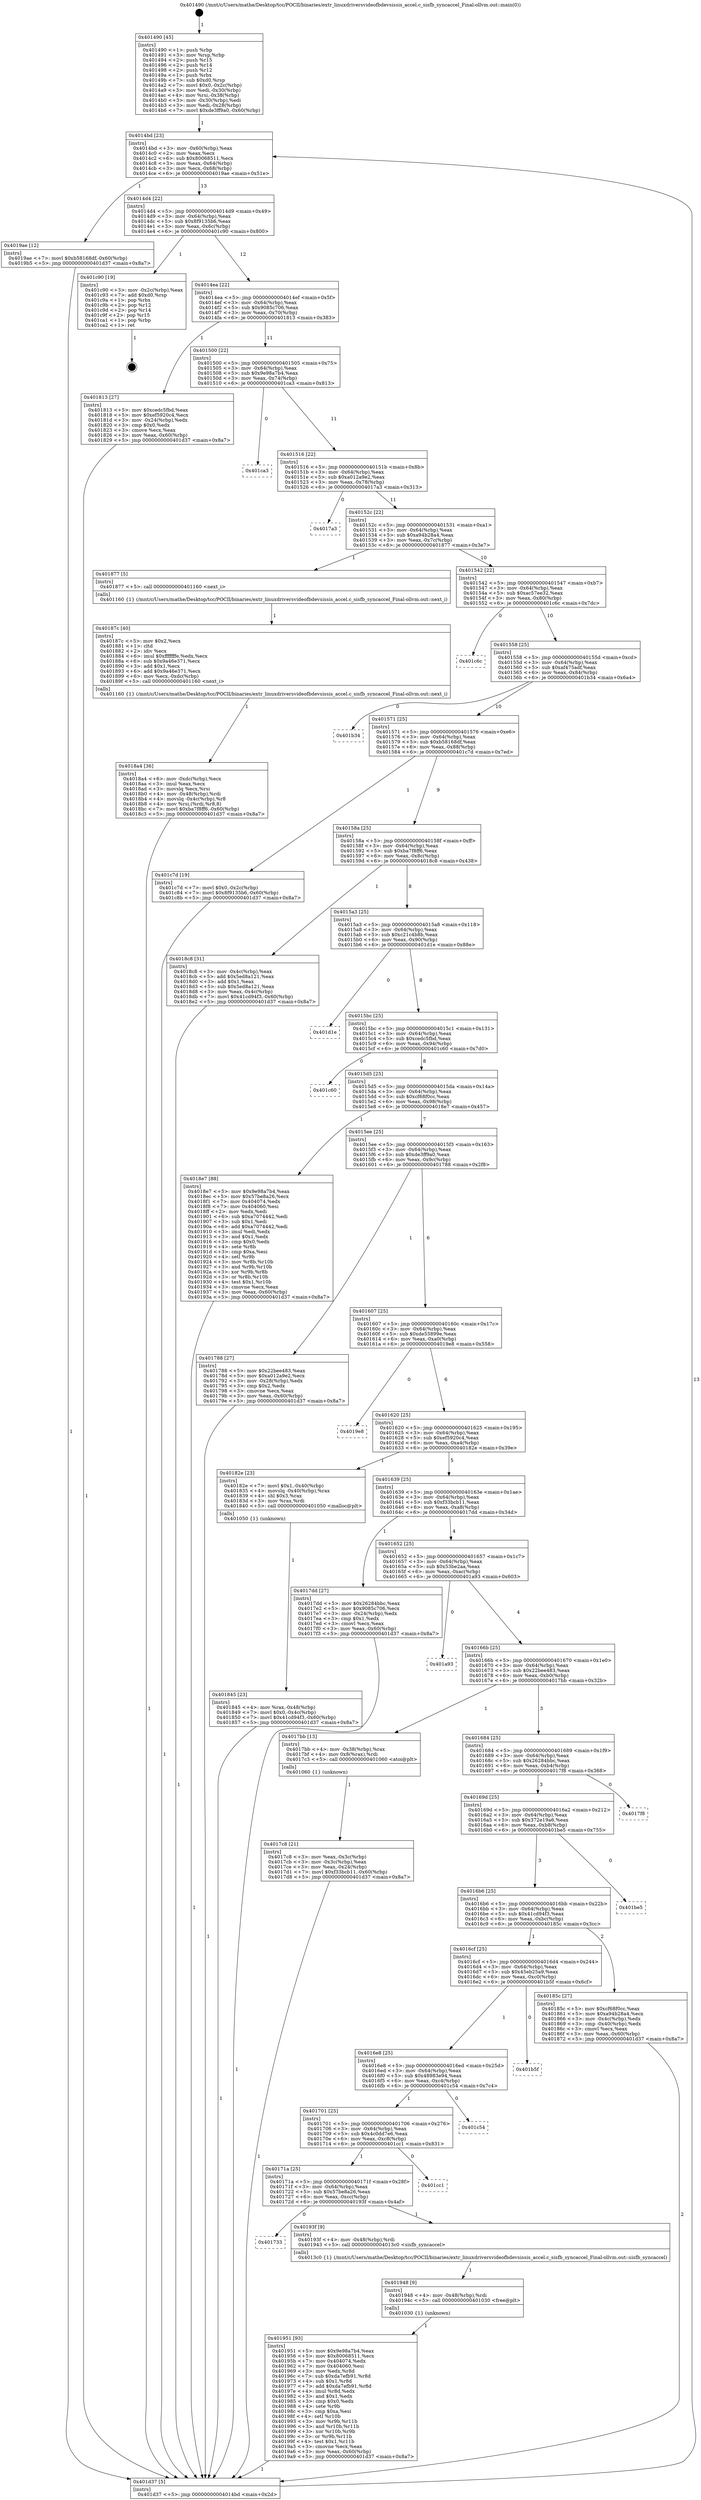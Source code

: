 digraph "0x401490" {
  label = "0x401490 (/mnt/c/Users/mathe/Desktop/tcc/POCII/binaries/extr_linuxdriversvideofbdevsissis_accel.c_sisfb_syncaccel_Final-ollvm.out::main(0))"
  labelloc = "t"
  node[shape=record]

  Entry [label="",width=0.3,height=0.3,shape=circle,fillcolor=black,style=filled]
  "0x4014bd" [label="{
     0x4014bd [23]\l
     | [instrs]\l
     &nbsp;&nbsp;0x4014bd \<+3\>: mov -0x60(%rbp),%eax\l
     &nbsp;&nbsp;0x4014c0 \<+2\>: mov %eax,%ecx\l
     &nbsp;&nbsp;0x4014c2 \<+6\>: sub $0x80068511,%ecx\l
     &nbsp;&nbsp;0x4014c8 \<+3\>: mov %eax,-0x64(%rbp)\l
     &nbsp;&nbsp;0x4014cb \<+3\>: mov %ecx,-0x68(%rbp)\l
     &nbsp;&nbsp;0x4014ce \<+6\>: je 00000000004019ae \<main+0x51e\>\l
  }"]
  "0x4019ae" [label="{
     0x4019ae [12]\l
     | [instrs]\l
     &nbsp;&nbsp;0x4019ae \<+7\>: movl $0xb58168df,-0x60(%rbp)\l
     &nbsp;&nbsp;0x4019b5 \<+5\>: jmp 0000000000401d37 \<main+0x8a7\>\l
  }"]
  "0x4014d4" [label="{
     0x4014d4 [22]\l
     | [instrs]\l
     &nbsp;&nbsp;0x4014d4 \<+5\>: jmp 00000000004014d9 \<main+0x49\>\l
     &nbsp;&nbsp;0x4014d9 \<+3\>: mov -0x64(%rbp),%eax\l
     &nbsp;&nbsp;0x4014dc \<+5\>: sub $0x8f9135b6,%eax\l
     &nbsp;&nbsp;0x4014e1 \<+3\>: mov %eax,-0x6c(%rbp)\l
     &nbsp;&nbsp;0x4014e4 \<+6\>: je 0000000000401c90 \<main+0x800\>\l
  }"]
  Exit [label="",width=0.3,height=0.3,shape=circle,fillcolor=black,style=filled,peripheries=2]
  "0x401c90" [label="{
     0x401c90 [19]\l
     | [instrs]\l
     &nbsp;&nbsp;0x401c90 \<+3\>: mov -0x2c(%rbp),%eax\l
     &nbsp;&nbsp;0x401c93 \<+7\>: add $0xd0,%rsp\l
     &nbsp;&nbsp;0x401c9a \<+1\>: pop %rbx\l
     &nbsp;&nbsp;0x401c9b \<+2\>: pop %r12\l
     &nbsp;&nbsp;0x401c9d \<+2\>: pop %r14\l
     &nbsp;&nbsp;0x401c9f \<+2\>: pop %r15\l
     &nbsp;&nbsp;0x401ca1 \<+1\>: pop %rbp\l
     &nbsp;&nbsp;0x401ca2 \<+1\>: ret\l
  }"]
  "0x4014ea" [label="{
     0x4014ea [22]\l
     | [instrs]\l
     &nbsp;&nbsp;0x4014ea \<+5\>: jmp 00000000004014ef \<main+0x5f\>\l
     &nbsp;&nbsp;0x4014ef \<+3\>: mov -0x64(%rbp),%eax\l
     &nbsp;&nbsp;0x4014f2 \<+5\>: sub $0x9085c706,%eax\l
     &nbsp;&nbsp;0x4014f7 \<+3\>: mov %eax,-0x70(%rbp)\l
     &nbsp;&nbsp;0x4014fa \<+6\>: je 0000000000401813 \<main+0x383\>\l
  }"]
  "0x401951" [label="{
     0x401951 [93]\l
     | [instrs]\l
     &nbsp;&nbsp;0x401951 \<+5\>: mov $0x9e98a7b4,%eax\l
     &nbsp;&nbsp;0x401956 \<+5\>: mov $0x80068511,%ecx\l
     &nbsp;&nbsp;0x40195b \<+7\>: mov 0x404074,%edx\l
     &nbsp;&nbsp;0x401962 \<+7\>: mov 0x404060,%esi\l
     &nbsp;&nbsp;0x401969 \<+3\>: mov %edx,%r8d\l
     &nbsp;&nbsp;0x40196c \<+7\>: sub $0xda7efb91,%r8d\l
     &nbsp;&nbsp;0x401973 \<+4\>: sub $0x1,%r8d\l
     &nbsp;&nbsp;0x401977 \<+7\>: add $0xda7efb91,%r8d\l
     &nbsp;&nbsp;0x40197e \<+4\>: imul %r8d,%edx\l
     &nbsp;&nbsp;0x401982 \<+3\>: and $0x1,%edx\l
     &nbsp;&nbsp;0x401985 \<+3\>: cmp $0x0,%edx\l
     &nbsp;&nbsp;0x401988 \<+4\>: sete %r9b\l
     &nbsp;&nbsp;0x40198c \<+3\>: cmp $0xa,%esi\l
     &nbsp;&nbsp;0x40198f \<+4\>: setl %r10b\l
     &nbsp;&nbsp;0x401993 \<+3\>: mov %r9b,%r11b\l
     &nbsp;&nbsp;0x401996 \<+3\>: and %r10b,%r11b\l
     &nbsp;&nbsp;0x401999 \<+3\>: xor %r10b,%r9b\l
     &nbsp;&nbsp;0x40199c \<+3\>: or %r9b,%r11b\l
     &nbsp;&nbsp;0x40199f \<+4\>: test $0x1,%r11b\l
     &nbsp;&nbsp;0x4019a3 \<+3\>: cmovne %ecx,%eax\l
     &nbsp;&nbsp;0x4019a6 \<+3\>: mov %eax,-0x60(%rbp)\l
     &nbsp;&nbsp;0x4019a9 \<+5\>: jmp 0000000000401d37 \<main+0x8a7\>\l
  }"]
  "0x401813" [label="{
     0x401813 [27]\l
     | [instrs]\l
     &nbsp;&nbsp;0x401813 \<+5\>: mov $0xcedc5fbd,%eax\l
     &nbsp;&nbsp;0x401818 \<+5\>: mov $0xef5920c4,%ecx\l
     &nbsp;&nbsp;0x40181d \<+3\>: mov -0x24(%rbp),%edx\l
     &nbsp;&nbsp;0x401820 \<+3\>: cmp $0x0,%edx\l
     &nbsp;&nbsp;0x401823 \<+3\>: cmove %ecx,%eax\l
     &nbsp;&nbsp;0x401826 \<+3\>: mov %eax,-0x60(%rbp)\l
     &nbsp;&nbsp;0x401829 \<+5\>: jmp 0000000000401d37 \<main+0x8a7\>\l
  }"]
  "0x401500" [label="{
     0x401500 [22]\l
     | [instrs]\l
     &nbsp;&nbsp;0x401500 \<+5\>: jmp 0000000000401505 \<main+0x75\>\l
     &nbsp;&nbsp;0x401505 \<+3\>: mov -0x64(%rbp),%eax\l
     &nbsp;&nbsp;0x401508 \<+5\>: sub $0x9e98a7b4,%eax\l
     &nbsp;&nbsp;0x40150d \<+3\>: mov %eax,-0x74(%rbp)\l
     &nbsp;&nbsp;0x401510 \<+6\>: je 0000000000401ca3 \<main+0x813\>\l
  }"]
  "0x401948" [label="{
     0x401948 [9]\l
     | [instrs]\l
     &nbsp;&nbsp;0x401948 \<+4\>: mov -0x48(%rbp),%rdi\l
     &nbsp;&nbsp;0x40194c \<+5\>: call 0000000000401030 \<free@plt\>\l
     | [calls]\l
     &nbsp;&nbsp;0x401030 \{1\} (unknown)\l
  }"]
  "0x401ca3" [label="{
     0x401ca3\l
  }", style=dashed]
  "0x401516" [label="{
     0x401516 [22]\l
     | [instrs]\l
     &nbsp;&nbsp;0x401516 \<+5\>: jmp 000000000040151b \<main+0x8b\>\l
     &nbsp;&nbsp;0x40151b \<+3\>: mov -0x64(%rbp),%eax\l
     &nbsp;&nbsp;0x40151e \<+5\>: sub $0xa012a9e2,%eax\l
     &nbsp;&nbsp;0x401523 \<+3\>: mov %eax,-0x78(%rbp)\l
     &nbsp;&nbsp;0x401526 \<+6\>: je 00000000004017a3 \<main+0x313\>\l
  }"]
  "0x401733" [label="{
     0x401733\l
  }", style=dashed]
  "0x4017a3" [label="{
     0x4017a3\l
  }", style=dashed]
  "0x40152c" [label="{
     0x40152c [22]\l
     | [instrs]\l
     &nbsp;&nbsp;0x40152c \<+5\>: jmp 0000000000401531 \<main+0xa1\>\l
     &nbsp;&nbsp;0x401531 \<+3\>: mov -0x64(%rbp),%eax\l
     &nbsp;&nbsp;0x401534 \<+5\>: sub $0xa94b28a4,%eax\l
     &nbsp;&nbsp;0x401539 \<+3\>: mov %eax,-0x7c(%rbp)\l
     &nbsp;&nbsp;0x40153c \<+6\>: je 0000000000401877 \<main+0x3e7\>\l
  }"]
  "0x40193f" [label="{
     0x40193f [9]\l
     | [instrs]\l
     &nbsp;&nbsp;0x40193f \<+4\>: mov -0x48(%rbp),%rdi\l
     &nbsp;&nbsp;0x401943 \<+5\>: call 00000000004013c0 \<sisfb_syncaccel\>\l
     | [calls]\l
     &nbsp;&nbsp;0x4013c0 \{1\} (/mnt/c/Users/mathe/Desktop/tcc/POCII/binaries/extr_linuxdriversvideofbdevsissis_accel.c_sisfb_syncaccel_Final-ollvm.out::sisfb_syncaccel)\l
  }"]
  "0x401877" [label="{
     0x401877 [5]\l
     | [instrs]\l
     &nbsp;&nbsp;0x401877 \<+5\>: call 0000000000401160 \<next_i\>\l
     | [calls]\l
     &nbsp;&nbsp;0x401160 \{1\} (/mnt/c/Users/mathe/Desktop/tcc/POCII/binaries/extr_linuxdriversvideofbdevsissis_accel.c_sisfb_syncaccel_Final-ollvm.out::next_i)\l
  }"]
  "0x401542" [label="{
     0x401542 [22]\l
     | [instrs]\l
     &nbsp;&nbsp;0x401542 \<+5\>: jmp 0000000000401547 \<main+0xb7\>\l
     &nbsp;&nbsp;0x401547 \<+3\>: mov -0x64(%rbp),%eax\l
     &nbsp;&nbsp;0x40154a \<+5\>: sub $0xac57ee32,%eax\l
     &nbsp;&nbsp;0x40154f \<+3\>: mov %eax,-0x80(%rbp)\l
     &nbsp;&nbsp;0x401552 \<+6\>: je 0000000000401c6c \<main+0x7dc\>\l
  }"]
  "0x40171a" [label="{
     0x40171a [25]\l
     | [instrs]\l
     &nbsp;&nbsp;0x40171a \<+5\>: jmp 000000000040171f \<main+0x28f\>\l
     &nbsp;&nbsp;0x40171f \<+3\>: mov -0x64(%rbp),%eax\l
     &nbsp;&nbsp;0x401722 \<+5\>: sub $0x57be8a26,%eax\l
     &nbsp;&nbsp;0x401727 \<+6\>: mov %eax,-0xcc(%rbp)\l
     &nbsp;&nbsp;0x40172d \<+6\>: je 000000000040193f \<main+0x4af\>\l
  }"]
  "0x401c6c" [label="{
     0x401c6c\l
  }", style=dashed]
  "0x401558" [label="{
     0x401558 [25]\l
     | [instrs]\l
     &nbsp;&nbsp;0x401558 \<+5\>: jmp 000000000040155d \<main+0xcd\>\l
     &nbsp;&nbsp;0x40155d \<+3\>: mov -0x64(%rbp),%eax\l
     &nbsp;&nbsp;0x401560 \<+5\>: sub $0xaf475adf,%eax\l
     &nbsp;&nbsp;0x401565 \<+6\>: mov %eax,-0x84(%rbp)\l
     &nbsp;&nbsp;0x40156b \<+6\>: je 0000000000401b34 \<main+0x6a4\>\l
  }"]
  "0x401cc1" [label="{
     0x401cc1\l
  }", style=dashed]
  "0x401b34" [label="{
     0x401b34\l
  }", style=dashed]
  "0x401571" [label="{
     0x401571 [25]\l
     | [instrs]\l
     &nbsp;&nbsp;0x401571 \<+5\>: jmp 0000000000401576 \<main+0xe6\>\l
     &nbsp;&nbsp;0x401576 \<+3\>: mov -0x64(%rbp),%eax\l
     &nbsp;&nbsp;0x401579 \<+5\>: sub $0xb58168df,%eax\l
     &nbsp;&nbsp;0x40157e \<+6\>: mov %eax,-0x88(%rbp)\l
     &nbsp;&nbsp;0x401584 \<+6\>: je 0000000000401c7d \<main+0x7ed\>\l
  }"]
  "0x401701" [label="{
     0x401701 [25]\l
     | [instrs]\l
     &nbsp;&nbsp;0x401701 \<+5\>: jmp 0000000000401706 \<main+0x276\>\l
     &nbsp;&nbsp;0x401706 \<+3\>: mov -0x64(%rbp),%eax\l
     &nbsp;&nbsp;0x401709 \<+5\>: sub $0x4c0dd7e6,%eax\l
     &nbsp;&nbsp;0x40170e \<+6\>: mov %eax,-0xc8(%rbp)\l
     &nbsp;&nbsp;0x401714 \<+6\>: je 0000000000401cc1 \<main+0x831\>\l
  }"]
  "0x401c7d" [label="{
     0x401c7d [19]\l
     | [instrs]\l
     &nbsp;&nbsp;0x401c7d \<+7\>: movl $0x0,-0x2c(%rbp)\l
     &nbsp;&nbsp;0x401c84 \<+7\>: movl $0x8f9135b6,-0x60(%rbp)\l
     &nbsp;&nbsp;0x401c8b \<+5\>: jmp 0000000000401d37 \<main+0x8a7\>\l
  }"]
  "0x40158a" [label="{
     0x40158a [25]\l
     | [instrs]\l
     &nbsp;&nbsp;0x40158a \<+5\>: jmp 000000000040158f \<main+0xff\>\l
     &nbsp;&nbsp;0x40158f \<+3\>: mov -0x64(%rbp),%eax\l
     &nbsp;&nbsp;0x401592 \<+5\>: sub $0xba7f8ff6,%eax\l
     &nbsp;&nbsp;0x401597 \<+6\>: mov %eax,-0x8c(%rbp)\l
     &nbsp;&nbsp;0x40159d \<+6\>: je 00000000004018c8 \<main+0x438\>\l
  }"]
  "0x401c54" [label="{
     0x401c54\l
  }", style=dashed]
  "0x4018c8" [label="{
     0x4018c8 [31]\l
     | [instrs]\l
     &nbsp;&nbsp;0x4018c8 \<+3\>: mov -0x4c(%rbp),%eax\l
     &nbsp;&nbsp;0x4018cb \<+5\>: add $0x5ed8a121,%eax\l
     &nbsp;&nbsp;0x4018d0 \<+3\>: add $0x1,%eax\l
     &nbsp;&nbsp;0x4018d3 \<+5\>: sub $0x5ed8a121,%eax\l
     &nbsp;&nbsp;0x4018d8 \<+3\>: mov %eax,-0x4c(%rbp)\l
     &nbsp;&nbsp;0x4018db \<+7\>: movl $0x41cd94f3,-0x60(%rbp)\l
     &nbsp;&nbsp;0x4018e2 \<+5\>: jmp 0000000000401d37 \<main+0x8a7\>\l
  }"]
  "0x4015a3" [label="{
     0x4015a3 [25]\l
     | [instrs]\l
     &nbsp;&nbsp;0x4015a3 \<+5\>: jmp 00000000004015a8 \<main+0x118\>\l
     &nbsp;&nbsp;0x4015a8 \<+3\>: mov -0x64(%rbp),%eax\l
     &nbsp;&nbsp;0x4015ab \<+5\>: sub $0xc21c4b8b,%eax\l
     &nbsp;&nbsp;0x4015b0 \<+6\>: mov %eax,-0x90(%rbp)\l
     &nbsp;&nbsp;0x4015b6 \<+6\>: je 0000000000401d1e \<main+0x88e\>\l
  }"]
  "0x4016e8" [label="{
     0x4016e8 [25]\l
     | [instrs]\l
     &nbsp;&nbsp;0x4016e8 \<+5\>: jmp 00000000004016ed \<main+0x25d\>\l
     &nbsp;&nbsp;0x4016ed \<+3\>: mov -0x64(%rbp),%eax\l
     &nbsp;&nbsp;0x4016f0 \<+5\>: sub $0x48983e94,%eax\l
     &nbsp;&nbsp;0x4016f5 \<+6\>: mov %eax,-0xc4(%rbp)\l
     &nbsp;&nbsp;0x4016fb \<+6\>: je 0000000000401c54 \<main+0x7c4\>\l
  }"]
  "0x401d1e" [label="{
     0x401d1e\l
  }", style=dashed]
  "0x4015bc" [label="{
     0x4015bc [25]\l
     | [instrs]\l
     &nbsp;&nbsp;0x4015bc \<+5\>: jmp 00000000004015c1 \<main+0x131\>\l
     &nbsp;&nbsp;0x4015c1 \<+3\>: mov -0x64(%rbp),%eax\l
     &nbsp;&nbsp;0x4015c4 \<+5\>: sub $0xcedc5fbd,%eax\l
     &nbsp;&nbsp;0x4015c9 \<+6\>: mov %eax,-0x94(%rbp)\l
     &nbsp;&nbsp;0x4015cf \<+6\>: je 0000000000401c60 \<main+0x7d0\>\l
  }"]
  "0x401b5f" [label="{
     0x401b5f\l
  }", style=dashed]
  "0x401c60" [label="{
     0x401c60\l
  }", style=dashed]
  "0x4015d5" [label="{
     0x4015d5 [25]\l
     | [instrs]\l
     &nbsp;&nbsp;0x4015d5 \<+5\>: jmp 00000000004015da \<main+0x14a\>\l
     &nbsp;&nbsp;0x4015da \<+3\>: mov -0x64(%rbp),%eax\l
     &nbsp;&nbsp;0x4015dd \<+5\>: sub $0xcf68f0cc,%eax\l
     &nbsp;&nbsp;0x4015e2 \<+6\>: mov %eax,-0x98(%rbp)\l
     &nbsp;&nbsp;0x4015e8 \<+6\>: je 00000000004018e7 \<main+0x457\>\l
  }"]
  "0x4018a4" [label="{
     0x4018a4 [36]\l
     | [instrs]\l
     &nbsp;&nbsp;0x4018a4 \<+6\>: mov -0xdc(%rbp),%ecx\l
     &nbsp;&nbsp;0x4018aa \<+3\>: imul %eax,%ecx\l
     &nbsp;&nbsp;0x4018ad \<+3\>: movslq %ecx,%rsi\l
     &nbsp;&nbsp;0x4018b0 \<+4\>: mov -0x48(%rbp),%rdi\l
     &nbsp;&nbsp;0x4018b4 \<+4\>: movslq -0x4c(%rbp),%r8\l
     &nbsp;&nbsp;0x4018b8 \<+4\>: mov %rsi,(%rdi,%r8,8)\l
     &nbsp;&nbsp;0x4018bc \<+7\>: movl $0xba7f8ff6,-0x60(%rbp)\l
     &nbsp;&nbsp;0x4018c3 \<+5\>: jmp 0000000000401d37 \<main+0x8a7\>\l
  }"]
  "0x4018e7" [label="{
     0x4018e7 [88]\l
     | [instrs]\l
     &nbsp;&nbsp;0x4018e7 \<+5\>: mov $0x9e98a7b4,%eax\l
     &nbsp;&nbsp;0x4018ec \<+5\>: mov $0x57be8a26,%ecx\l
     &nbsp;&nbsp;0x4018f1 \<+7\>: mov 0x404074,%edx\l
     &nbsp;&nbsp;0x4018f8 \<+7\>: mov 0x404060,%esi\l
     &nbsp;&nbsp;0x4018ff \<+2\>: mov %edx,%edi\l
     &nbsp;&nbsp;0x401901 \<+6\>: sub $0xa7074442,%edi\l
     &nbsp;&nbsp;0x401907 \<+3\>: sub $0x1,%edi\l
     &nbsp;&nbsp;0x40190a \<+6\>: add $0xa7074442,%edi\l
     &nbsp;&nbsp;0x401910 \<+3\>: imul %edi,%edx\l
     &nbsp;&nbsp;0x401913 \<+3\>: and $0x1,%edx\l
     &nbsp;&nbsp;0x401916 \<+3\>: cmp $0x0,%edx\l
     &nbsp;&nbsp;0x401919 \<+4\>: sete %r8b\l
     &nbsp;&nbsp;0x40191d \<+3\>: cmp $0xa,%esi\l
     &nbsp;&nbsp;0x401920 \<+4\>: setl %r9b\l
     &nbsp;&nbsp;0x401924 \<+3\>: mov %r8b,%r10b\l
     &nbsp;&nbsp;0x401927 \<+3\>: and %r9b,%r10b\l
     &nbsp;&nbsp;0x40192a \<+3\>: xor %r9b,%r8b\l
     &nbsp;&nbsp;0x40192d \<+3\>: or %r8b,%r10b\l
     &nbsp;&nbsp;0x401930 \<+4\>: test $0x1,%r10b\l
     &nbsp;&nbsp;0x401934 \<+3\>: cmovne %ecx,%eax\l
     &nbsp;&nbsp;0x401937 \<+3\>: mov %eax,-0x60(%rbp)\l
     &nbsp;&nbsp;0x40193a \<+5\>: jmp 0000000000401d37 \<main+0x8a7\>\l
  }"]
  "0x4015ee" [label="{
     0x4015ee [25]\l
     | [instrs]\l
     &nbsp;&nbsp;0x4015ee \<+5\>: jmp 00000000004015f3 \<main+0x163\>\l
     &nbsp;&nbsp;0x4015f3 \<+3\>: mov -0x64(%rbp),%eax\l
     &nbsp;&nbsp;0x4015f6 \<+5\>: sub $0xde3ff9a0,%eax\l
     &nbsp;&nbsp;0x4015fb \<+6\>: mov %eax,-0x9c(%rbp)\l
     &nbsp;&nbsp;0x401601 \<+6\>: je 0000000000401788 \<main+0x2f8\>\l
  }"]
  "0x40187c" [label="{
     0x40187c [40]\l
     | [instrs]\l
     &nbsp;&nbsp;0x40187c \<+5\>: mov $0x2,%ecx\l
     &nbsp;&nbsp;0x401881 \<+1\>: cltd\l
     &nbsp;&nbsp;0x401882 \<+2\>: idiv %ecx\l
     &nbsp;&nbsp;0x401884 \<+6\>: imul $0xfffffffe,%edx,%ecx\l
     &nbsp;&nbsp;0x40188a \<+6\>: sub $0x9a46e371,%ecx\l
     &nbsp;&nbsp;0x401890 \<+3\>: add $0x1,%ecx\l
     &nbsp;&nbsp;0x401893 \<+6\>: add $0x9a46e371,%ecx\l
     &nbsp;&nbsp;0x401899 \<+6\>: mov %ecx,-0xdc(%rbp)\l
     &nbsp;&nbsp;0x40189f \<+5\>: call 0000000000401160 \<next_i\>\l
     | [calls]\l
     &nbsp;&nbsp;0x401160 \{1\} (/mnt/c/Users/mathe/Desktop/tcc/POCII/binaries/extr_linuxdriversvideofbdevsissis_accel.c_sisfb_syncaccel_Final-ollvm.out::next_i)\l
  }"]
  "0x401788" [label="{
     0x401788 [27]\l
     | [instrs]\l
     &nbsp;&nbsp;0x401788 \<+5\>: mov $0x22bee483,%eax\l
     &nbsp;&nbsp;0x40178d \<+5\>: mov $0xa012a9e2,%ecx\l
     &nbsp;&nbsp;0x401792 \<+3\>: mov -0x28(%rbp),%edx\l
     &nbsp;&nbsp;0x401795 \<+3\>: cmp $0x2,%edx\l
     &nbsp;&nbsp;0x401798 \<+3\>: cmovne %ecx,%eax\l
     &nbsp;&nbsp;0x40179b \<+3\>: mov %eax,-0x60(%rbp)\l
     &nbsp;&nbsp;0x40179e \<+5\>: jmp 0000000000401d37 \<main+0x8a7\>\l
  }"]
  "0x401607" [label="{
     0x401607 [25]\l
     | [instrs]\l
     &nbsp;&nbsp;0x401607 \<+5\>: jmp 000000000040160c \<main+0x17c\>\l
     &nbsp;&nbsp;0x40160c \<+3\>: mov -0x64(%rbp),%eax\l
     &nbsp;&nbsp;0x40160f \<+5\>: sub $0xde55899e,%eax\l
     &nbsp;&nbsp;0x401614 \<+6\>: mov %eax,-0xa0(%rbp)\l
     &nbsp;&nbsp;0x40161a \<+6\>: je 00000000004019e8 \<main+0x558\>\l
  }"]
  "0x401d37" [label="{
     0x401d37 [5]\l
     | [instrs]\l
     &nbsp;&nbsp;0x401d37 \<+5\>: jmp 00000000004014bd \<main+0x2d\>\l
  }"]
  "0x401490" [label="{
     0x401490 [45]\l
     | [instrs]\l
     &nbsp;&nbsp;0x401490 \<+1\>: push %rbp\l
     &nbsp;&nbsp;0x401491 \<+3\>: mov %rsp,%rbp\l
     &nbsp;&nbsp;0x401494 \<+2\>: push %r15\l
     &nbsp;&nbsp;0x401496 \<+2\>: push %r14\l
     &nbsp;&nbsp;0x401498 \<+2\>: push %r12\l
     &nbsp;&nbsp;0x40149a \<+1\>: push %rbx\l
     &nbsp;&nbsp;0x40149b \<+7\>: sub $0xd0,%rsp\l
     &nbsp;&nbsp;0x4014a2 \<+7\>: movl $0x0,-0x2c(%rbp)\l
     &nbsp;&nbsp;0x4014a9 \<+3\>: mov %edi,-0x30(%rbp)\l
     &nbsp;&nbsp;0x4014ac \<+4\>: mov %rsi,-0x38(%rbp)\l
     &nbsp;&nbsp;0x4014b0 \<+3\>: mov -0x30(%rbp),%edi\l
     &nbsp;&nbsp;0x4014b3 \<+3\>: mov %edi,-0x28(%rbp)\l
     &nbsp;&nbsp;0x4014b6 \<+7\>: movl $0xde3ff9a0,-0x60(%rbp)\l
  }"]
  "0x4016cf" [label="{
     0x4016cf [25]\l
     | [instrs]\l
     &nbsp;&nbsp;0x4016cf \<+5\>: jmp 00000000004016d4 \<main+0x244\>\l
     &nbsp;&nbsp;0x4016d4 \<+3\>: mov -0x64(%rbp),%eax\l
     &nbsp;&nbsp;0x4016d7 \<+5\>: sub $0x45eb25a9,%eax\l
     &nbsp;&nbsp;0x4016dc \<+6\>: mov %eax,-0xc0(%rbp)\l
     &nbsp;&nbsp;0x4016e2 \<+6\>: je 0000000000401b5f \<main+0x6cf\>\l
  }"]
  "0x4019e8" [label="{
     0x4019e8\l
  }", style=dashed]
  "0x401620" [label="{
     0x401620 [25]\l
     | [instrs]\l
     &nbsp;&nbsp;0x401620 \<+5\>: jmp 0000000000401625 \<main+0x195\>\l
     &nbsp;&nbsp;0x401625 \<+3\>: mov -0x64(%rbp),%eax\l
     &nbsp;&nbsp;0x401628 \<+5\>: sub $0xef5920c4,%eax\l
     &nbsp;&nbsp;0x40162d \<+6\>: mov %eax,-0xa4(%rbp)\l
     &nbsp;&nbsp;0x401633 \<+6\>: je 000000000040182e \<main+0x39e\>\l
  }"]
  "0x40185c" [label="{
     0x40185c [27]\l
     | [instrs]\l
     &nbsp;&nbsp;0x40185c \<+5\>: mov $0xcf68f0cc,%eax\l
     &nbsp;&nbsp;0x401861 \<+5\>: mov $0xa94b28a4,%ecx\l
     &nbsp;&nbsp;0x401866 \<+3\>: mov -0x4c(%rbp),%edx\l
     &nbsp;&nbsp;0x401869 \<+3\>: cmp -0x40(%rbp),%edx\l
     &nbsp;&nbsp;0x40186c \<+3\>: cmovl %ecx,%eax\l
     &nbsp;&nbsp;0x40186f \<+3\>: mov %eax,-0x60(%rbp)\l
     &nbsp;&nbsp;0x401872 \<+5\>: jmp 0000000000401d37 \<main+0x8a7\>\l
  }"]
  "0x40182e" [label="{
     0x40182e [23]\l
     | [instrs]\l
     &nbsp;&nbsp;0x40182e \<+7\>: movl $0x1,-0x40(%rbp)\l
     &nbsp;&nbsp;0x401835 \<+4\>: movslq -0x40(%rbp),%rax\l
     &nbsp;&nbsp;0x401839 \<+4\>: shl $0x3,%rax\l
     &nbsp;&nbsp;0x40183d \<+3\>: mov %rax,%rdi\l
     &nbsp;&nbsp;0x401840 \<+5\>: call 0000000000401050 \<malloc@plt\>\l
     | [calls]\l
     &nbsp;&nbsp;0x401050 \{1\} (unknown)\l
  }"]
  "0x401639" [label="{
     0x401639 [25]\l
     | [instrs]\l
     &nbsp;&nbsp;0x401639 \<+5\>: jmp 000000000040163e \<main+0x1ae\>\l
     &nbsp;&nbsp;0x40163e \<+3\>: mov -0x64(%rbp),%eax\l
     &nbsp;&nbsp;0x401641 \<+5\>: sub $0xf33bcb11,%eax\l
     &nbsp;&nbsp;0x401646 \<+6\>: mov %eax,-0xa8(%rbp)\l
     &nbsp;&nbsp;0x40164c \<+6\>: je 00000000004017dd \<main+0x34d\>\l
  }"]
  "0x4016b6" [label="{
     0x4016b6 [25]\l
     | [instrs]\l
     &nbsp;&nbsp;0x4016b6 \<+5\>: jmp 00000000004016bb \<main+0x22b\>\l
     &nbsp;&nbsp;0x4016bb \<+3\>: mov -0x64(%rbp),%eax\l
     &nbsp;&nbsp;0x4016be \<+5\>: sub $0x41cd94f3,%eax\l
     &nbsp;&nbsp;0x4016c3 \<+6\>: mov %eax,-0xbc(%rbp)\l
     &nbsp;&nbsp;0x4016c9 \<+6\>: je 000000000040185c \<main+0x3cc\>\l
  }"]
  "0x4017dd" [label="{
     0x4017dd [27]\l
     | [instrs]\l
     &nbsp;&nbsp;0x4017dd \<+5\>: mov $0x26284bbc,%eax\l
     &nbsp;&nbsp;0x4017e2 \<+5\>: mov $0x9085c706,%ecx\l
     &nbsp;&nbsp;0x4017e7 \<+3\>: mov -0x24(%rbp),%edx\l
     &nbsp;&nbsp;0x4017ea \<+3\>: cmp $0x1,%edx\l
     &nbsp;&nbsp;0x4017ed \<+3\>: cmovl %ecx,%eax\l
     &nbsp;&nbsp;0x4017f0 \<+3\>: mov %eax,-0x60(%rbp)\l
     &nbsp;&nbsp;0x4017f3 \<+5\>: jmp 0000000000401d37 \<main+0x8a7\>\l
  }"]
  "0x401652" [label="{
     0x401652 [25]\l
     | [instrs]\l
     &nbsp;&nbsp;0x401652 \<+5\>: jmp 0000000000401657 \<main+0x1c7\>\l
     &nbsp;&nbsp;0x401657 \<+3\>: mov -0x64(%rbp),%eax\l
     &nbsp;&nbsp;0x40165a \<+5\>: sub $0x53be2aa,%eax\l
     &nbsp;&nbsp;0x40165f \<+6\>: mov %eax,-0xac(%rbp)\l
     &nbsp;&nbsp;0x401665 \<+6\>: je 0000000000401a93 \<main+0x603\>\l
  }"]
  "0x401be5" [label="{
     0x401be5\l
  }", style=dashed]
  "0x401a93" [label="{
     0x401a93\l
  }", style=dashed]
  "0x40166b" [label="{
     0x40166b [25]\l
     | [instrs]\l
     &nbsp;&nbsp;0x40166b \<+5\>: jmp 0000000000401670 \<main+0x1e0\>\l
     &nbsp;&nbsp;0x401670 \<+3\>: mov -0x64(%rbp),%eax\l
     &nbsp;&nbsp;0x401673 \<+5\>: sub $0x22bee483,%eax\l
     &nbsp;&nbsp;0x401678 \<+6\>: mov %eax,-0xb0(%rbp)\l
     &nbsp;&nbsp;0x40167e \<+6\>: je 00000000004017bb \<main+0x32b\>\l
  }"]
  "0x40169d" [label="{
     0x40169d [25]\l
     | [instrs]\l
     &nbsp;&nbsp;0x40169d \<+5\>: jmp 00000000004016a2 \<main+0x212\>\l
     &nbsp;&nbsp;0x4016a2 \<+3\>: mov -0x64(%rbp),%eax\l
     &nbsp;&nbsp;0x4016a5 \<+5\>: sub $0x372e19a6,%eax\l
     &nbsp;&nbsp;0x4016aa \<+6\>: mov %eax,-0xb8(%rbp)\l
     &nbsp;&nbsp;0x4016b0 \<+6\>: je 0000000000401be5 \<main+0x755\>\l
  }"]
  "0x4017bb" [label="{
     0x4017bb [13]\l
     | [instrs]\l
     &nbsp;&nbsp;0x4017bb \<+4\>: mov -0x38(%rbp),%rax\l
     &nbsp;&nbsp;0x4017bf \<+4\>: mov 0x8(%rax),%rdi\l
     &nbsp;&nbsp;0x4017c3 \<+5\>: call 0000000000401060 \<atoi@plt\>\l
     | [calls]\l
     &nbsp;&nbsp;0x401060 \{1\} (unknown)\l
  }"]
  "0x401684" [label="{
     0x401684 [25]\l
     | [instrs]\l
     &nbsp;&nbsp;0x401684 \<+5\>: jmp 0000000000401689 \<main+0x1f9\>\l
     &nbsp;&nbsp;0x401689 \<+3\>: mov -0x64(%rbp),%eax\l
     &nbsp;&nbsp;0x40168c \<+5\>: sub $0x26284bbc,%eax\l
     &nbsp;&nbsp;0x401691 \<+6\>: mov %eax,-0xb4(%rbp)\l
     &nbsp;&nbsp;0x401697 \<+6\>: je 00000000004017f8 \<main+0x368\>\l
  }"]
  "0x4017c8" [label="{
     0x4017c8 [21]\l
     | [instrs]\l
     &nbsp;&nbsp;0x4017c8 \<+3\>: mov %eax,-0x3c(%rbp)\l
     &nbsp;&nbsp;0x4017cb \<+3\>: mov -0x3c(%rbp),%eax\l
     &nbsp;&nbsp;0x4017ce \<+3\>: mov %eax,-0x24(%rbp)\l
     &nbsp;&nbsp;0x4017d1 \<+7\>: movl $0xf33bcb11,-0x60(%rbp)\l
     &nbsp;&nbsp;0x4017d8 \<+5\>: jmp 0000000000401d37 \<main+0x8a7\>\l
  }"]
  "0x401845" [label="{
     0x401845 [23]\l
     | [instrs]\l
     &nbsp;&nbsp;0x401845 \<+4\>: mov %rax,-0x48(%rbp)\l
     &nbsp;&nbsp;0x401849 \<+7\>: movl $0x0,-0x4c(%rbp)\l
     &nbsp;&nbsp;0x401850 \<+7\>: movl $0x41cd94f3,-0x60(%rbp)\l
     &nbsp;&nbsp;0x401857 \<+5\>: jmp 0000000000401d37 \<main+0x8a7\>\l
  }"]
  "0x4017f8" [label="{
     0x4017f8\l
  }", style=dashed]
  Entry -> "0x401490" [label=" 1"]
  "0x4014bd" -> "0x4019ae" [label=" 1"]
  "0x4014bd" -> "0x4014d4" [label=" 13"]
  "0x401c90" -> Exit [label=" 1"]
  "0x4014d4" -> "0x401c90" [label=" 1"]
  "0x4014d4" -> "0x4014ea" [label=" 12"]
  "0x401c7d" -> "0x401d37" [label=" 1"]
  "0x4014ea" -> "0x401813" [label=" 1"]
  "0x4014ea" -> "0x401500" [label=" 11"]
  "0x4019ae" -> "0x401d37" [label=" 1"]
  "0x401500" -> "0x401ca3" [label=" 0"]
  "0x401500" -> "0x401516" [label=" 11"]
  "0x401951" -> "0x401d37" [label=" 1"]
  "0x401516" -> "0x4017a3" [label=" 0"]
  "0x401516" -> "0x40152c" [label=" 11"]
  "0x401948" -> "0x401951" [label=" 1"]
  "0x40152c" -> "0x401877" [label=" 1"]
  "0x40152c" -> "0x401542" [label=" 10"]
  "0x40193f" -> "0x401948" [label=" 1"]
  "0x401542" -> "0x401c6c" [label=" 0"]
  "0x401542" -> "0x401558" [label=" 10"]
  "0x40171a" -> "0x40193f" [label=" 1"]
  "0x401558" -> "0x401b34" [label=" 0"]
  "0x401558" -> "0x401571" [label=" 10"]
  "0x40171a" -> "0x401733" [label=" 0"]
  "0x401571" -> "0x401c7d" [label=" 1"]
  "0x401571" -> "0x40158a" [label=" 9"]
  "0x401701" -> "0x401cc1" [label=" 0"]
  "0x40158a" -> "0x4018c8" [label=" 1"]
  "0x40158a" -> "0x4015a3" [label=" 8"]
  "0x401701" -> "0x40171a" [label=" 1"]
  "0x4015a3" -> "0x401d1e" [label=" 0"]
  "0x4015a3" -> "0x4015bc" [label=" 8"]
  "0x4016e8" -> "0x401c54" [label=" 0"]
  "0x4015bc" -> "0x401c60" [label=" 0"]
  "0x4015bc" -> "0x4015d5" [label=" 8"]
  "0x4016e8" -> "0x401701" [label=" 1"]
  "0x4015d5" -> "0x4018e7" [label=" 1"]
  "0x4015d5" -> "0x4015ee" [label=" 7"]
  "0x4016cf" -> "0x401b5f" [label=" 0"]
  "0x4015ee" -> "0x401788" [label=" 1"]
  "0x4015ee" -> "0x401607" [label=" 6"]
  "0x401788" -> "0x401d37" [label=" 1"]
  "0x401490" -> "0x4014bd" [label=" 1"]
  "0x401d37" -> "0x4014bd" [label=" 13"]
  "0x4016cf" -> "0x4016e8" [label=" 1"]
  "0x401607" -> "0x4019e8" [label=" 0"]
  "0x401607" -> "0x401620" [label=" 6"]
  "0x4018e7" -> "0x401d37" [label=" 1"]
  "0x401620" -> "0x40182e" [label=" 1"]
  "0x401620" -> "0x401639" [label=" 5"]
  "0x4018c8" -> "0x401d37" [label=" 1"]
  "0x401639" -> "0x4017dd" [label=" 1"]
  "0x401639" -> "0x401652" [label=" 4"]
  "0x40187c" -> "0x4018a4" [label=" 1"]
  "0x401652" -> "0x401a93" [label=" 0"]
  "0x401652" -> "0x40166b" [label=" 4"]
  "0x401877" -> "0x40187c" [label=" 1"]
  "0x40166b" -> "0x4017bb" [label=" 1"]
  "0x40166b" -> "0x401684" [label=" 3"]
  "0x4017bb" -> "0x4017c8" [label=" 1"]
  "0x4017c8" -> "0x401d37" [label=" 1"]
  "0x4017dd" -> "0x401d37" [label=" 1"]
  "0x401813" -> "0x401d37" [label=" 1"]
  "0x40182e" -> "0x401845" [label=" 1"]
  "0x401845" -> "0x401d37" [label=" 1"]
  "0x4016b6" -> "0x4016cf" [label=" 1"]
  "0x401684" -> "0x4017f8" [label=" 0"]
  "0x401684" -> "0x40169d" [label=" 3"]
  "0x40185c" -> "0x401d37" [label=" 2"]
  "0x40169d" -> "0x401be5" [label=" 0"]
  "0x40169d" -> "0x4016b6" [label=" 3"]
  "0x4018a4" -> "0x401d37" [label=" 1"]
  "0x4016b6" -> "0x40185c" [label=" 2"]
}
